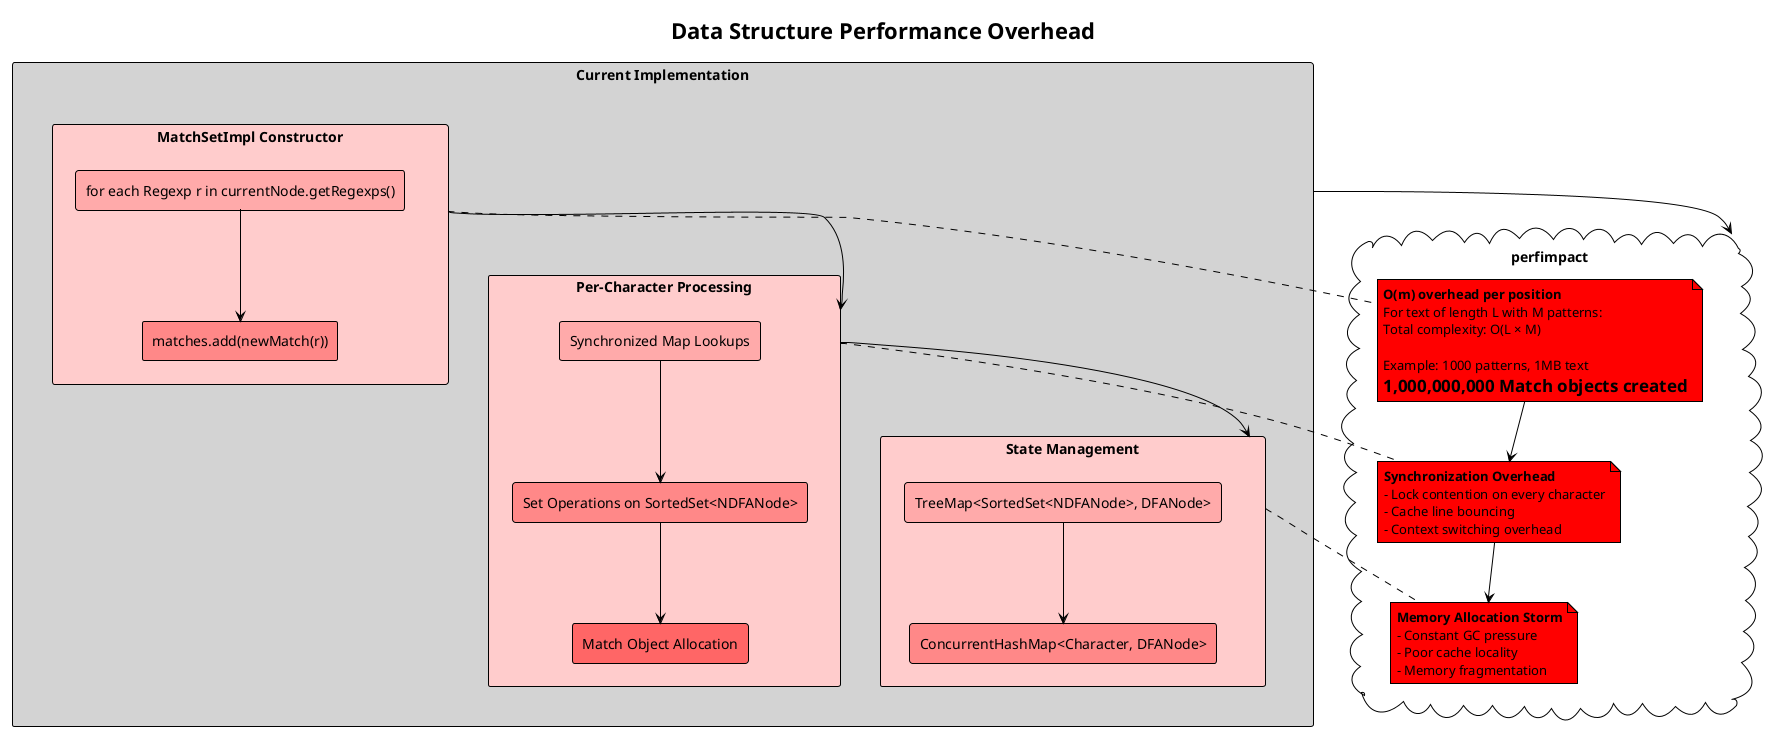 @startuml
!theme plain
title Data Structure Performance Overhead

top to bottom direction

rectangle "Current Implementation" as impl #lightgray {
  rectangle "MatchSetImpl Constructor" as MSI #ffcccc {
    rectangle "for each Regexp r in currentNode.getRegexps()" as loop1 #ffaaaa
    rectangle "matches.add(newMatch(r))" as action1 #ff8888
    loop1 --> action1
  }

  rectangle "Per-Character Processing" as PCP #ffcccc {
    rectangle "Synchronized Map Lookups" as sync #ffaaaa
    rectangle "Set Operations on SortedSet<NDFANode>" as sets #ff8888  
    rectangle "Match Object Allocation" as alloc #ff6666
    sync --> sets
    sets --> alloc
  }

  rectangle "State Management" as SM #ffcccc {
    rectangle "TreeMap<SortedSet<NDFANode>, DFANode>" as tree #ffaaaa
    rectangle "ConcurrentHashMap<Character, DFANode>" as cmap #ff8888
    tree --> cmap
  }

  MSI --> PCP
  PCP --> SM
}

impl -down-> perfimpact

cloud "Performance Impact" as perfimpact {
  note as impact1 #red
    **O(m) overhead per position**
    For text of length L with M patterns:
    Total complexity: O(L × M)
    
    Example: 1000 patterns, 1MB text
    = 1,000,000,000 Match objects created
  end note

  note as impact2 #red
    **Synchronization Overhead**
    - Lock contention on every character
    - Cache line bouncing
    - Context switching overhead
  end note

  note as impact3 #red
    **Memory Allocation Storm**
    - Constant GC pressure
    - Poor cache locality
    - Memory fragmentation
  end note

  impact1 --> impact2
  impact2 --> impact3
}

MSI .. impact1
PCP .. impact2  
SM .. impact3

@enduml